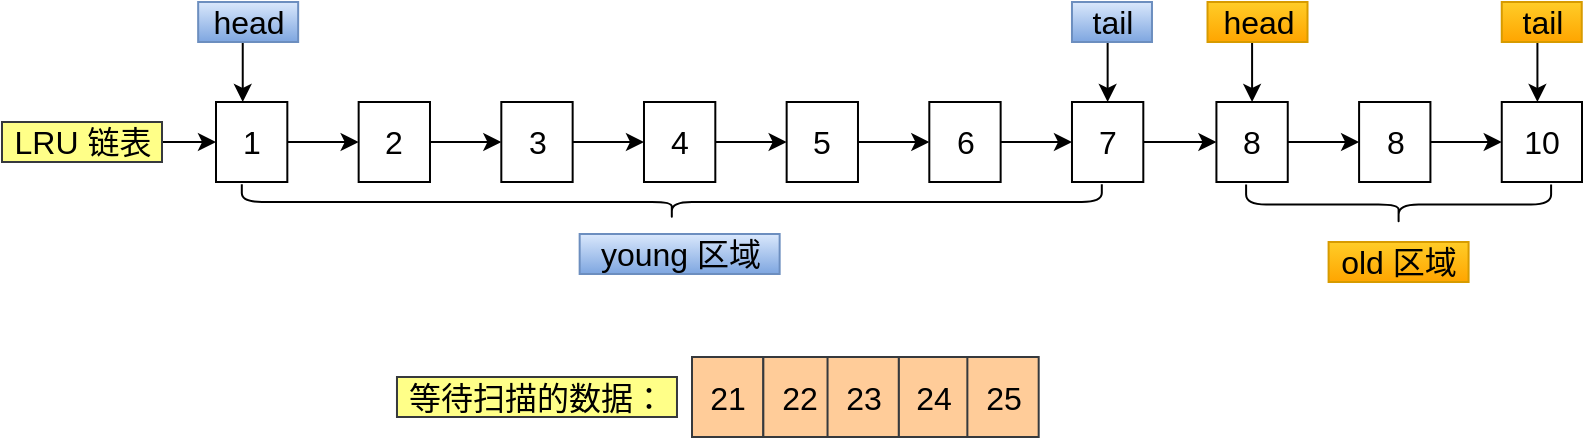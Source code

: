 <mxfile version="17.2.1" type="github">
  <diagram id="0I4Yx42l0y2RoW9GGamC" name="Page-1">
    <mxGraphModel dx="1185" dy="475" grid="1" gridSize="10" guides="1" tooltips="1" connect="1" arrows="1" fold="1" page="1" pageScale="1" pageWidth="827" pageHeight="1169" math="0" shadow="0">
      <root>
        <mxCell id="0" />
        <mxCell id="1" parent="0" />
        <mxCell id="rhkpsvwqHkgdm5iYqyDg-1" value="1" style="rounded=0;whiteSpace=wrap;html=1;fontSize=16;" vertex="1" parent="1">
          <mxGeometry x="106.998" y="240" width="35.666" height="40" as="geometry" />
        </mxCell>
        <mxCell id="rhkpsvwqHkgdm5iYqyDg-2" value="" style="endArrow=classic;html=1;rounded=0;entryX=0;entryY=0;entryDx=0;entryDy=0;fontSize=16;" edge="1" parent="1">
          <mxGeometry width="50" height="50" relative="1" as="geometry">
            <mxPoint x="120.372" y="210" as="sourcePoint" />
            <mxPoint x="120.372" y="240" as="targetPoint" />
          </mxGeometry>
        </mxCell>
        <mxCell id="rhkpsvwqHkgdm5iYqyDg-3" value="head" style="text;html=1;align=center;verticalAlign=middle;resizable=0;points=[];autosize=1;strokeColor=#6c8ebf;fillColor=#dae8fc;fontSize=16;gradientColor=#7ea6e0;" vertex="1" parent="1">
          <mxGeometry x="98.081" y="190" width="50" height="20" as="geometry" />
        </mxCell>
        <mxCell id="rhkpsvwqHkgdm5iYqyDg-4" value="2" style="rounded=0;whiteSpace=wrap;html=1;fontSize=16;" vertex="1" parent="1">
          <mxGeometry x="178.33" y="240" width="35.666" height="40" as="geometry" />
        </mxCell>
        <mxCell id="rhkpsvwqHkgdm5iYqyDg-5" style="edgeStyle=orthogonalEdgeStyle;rounded=0;orthogonalLoop=1;jettySize=auto;html=1;entryX=0;entryY=0.5;entryDx=0;entryDy=0;fontSize=16;" edge="1" parent="1" source="rhkpsvwqHkgdm5iYqyDg-1" target="rhkpsvwqHkgdm5iYqyDg-4">
          <mxGeometry relative="1" as="geometry" />
        </mxCell>
        <mxCell id="rhkpsvwqHkgdm5iYqyDg-6" value="" style="shape=curlyBracket;whiteSpace=wrap;html=1;rounded=1;flipH=1;fontSize=16;rotation=90;" vertex="1" parent="1">
          <mxGeometry x="325.99" y="75" width="17.83" height="430" as="geometry" />
        </mxCell>
        <mxCell id="rhkpsvwqHkgdm5iYqyDg-7" value="young 区域" style="text;html=1;align=center;verticalAlign=middle;resizable=0;points=[];autosize=1;strokeColor=#6c8ebf;fillColor=#dae8fc;fontSize=16;gradientColor=#7ea6e0;" vertex="1" parent="1">
          <mxGeometry x="288.827" y="306" width="100" height="20" as="geometry" />
        </mxCell>
        <mxCell id="rhkpsvwqHkgdm5iYqyDg-8" value="old 区域" style="text;html=1;align=center;verticalAlign=middle;resizable=0;points=[];autosize=1;strokeColor=#d79b00;fillColor=#ffcd28;fontSize=16;gradientColor=#ffa500;" vertex="1" parent="1">
          <mxGeometry x="663.297" y="310" width="70" height="20" as="geometry" />
        </mxCell>
        <mxCell id="rhkpsvwqHkgdm5iYqyDg-9" style="edgeStyle=orthogonalEdgeStyle;rounded=0;orthogonalLoop=1;jettySize=auto;html=1;entryX=0;entryY=0.5;entryDx=0;entryDy=0;fontSize=16;" edge="1" parent="1" source="rhkpsvwqHkgdm5iYqyDg-10">
          <mxGeometry relative="1" as="geometry">
            <mxPoint x="320.993" y="260" as="targetPoint" />
          </mxGeometry>
        </mxCell>
        <mxCell id="rhkpsvwqHkgdm5iYqyDg-10" value="3" style="rounded=0;whiteSpace=wrap;html=1;fontSize=16;" vertex="1" parent="1">
          <mxGeometry x="249.661" y="240" width="35.666" height="40" as="geometry" />
        </mxCell>
        <mxCell id="rhkpsvwqHkgdm5iYqyDg-11" style="edgeStyle=orthogonalEdgeStyle;rounded=0;orthogonalLoop=1;jettySize=auto;html=1;entryX=0;entryY=0.5;entryDx=0;entryDy=0;fontSize=16;" edge="1" parent="1" source="rhkpsvwqHkgdm5iYqyDg-4" target="rhkpsvwqHkgdm5iYqyDg-10">
          <mxGeometry relative="1" as="geometry" />
        </mxCell>
        <mxCell id="rhkpsvwqHkgdm5iYqyDg-12" value="8" style="rounded=0;whiteSpace=wrap;html=1;fontSize=16;" vertex="1" parent="1">
          <mxGeometry x="607.212" y="240" width="35.666" height="40" as="geometry" />
        </mxCell>
        <mxCell id="rhkpsvwqHkgdm5iYqyDg-13" value="" style="endArrow=classic;html=1;rounded=0;entryX=0;entryY=0;entryDx=0;entryDy=0;fontSize=16;" edge="1" parent="1">
          <mxGeometry width="50" height="50" relative="1" as="geometry">
            <mxPoint x="552.822" y="210" as="sourcePoint" />
            <mxPoint x="552.822" y="240" as="targetPoint" />
          </mxGeometry>
        </mxCell>
        <mxCell id="rhkpsvwqHkgdm5iYqyDg-14" value="tail" style="text;html=1;align=center;verticalAlign=middle;resizable=0;points=[];autosize=1;strokeColor=#6c8ebf;fillColor=#dae8fc;fontSize=16;gradientColor=#7ea6e0;" vertex="1" parent="1">
          <mxGeometry x="534.989" y="190" width="40" height="20" as="geometry" />
        </mxCell>
        <mxCell id="rhkpsvwqHkgdm5iYqyDg-15" value="8" style="rounded=0;whiteSpace=wrap;html=1;fontSize=16;" vertex="1" parent="1">
          <mxGeometry x="678.544" y="240" width="35.666" height="40" as="geometry" />
        </mxCell>
        <mxCell id="rhkpsvwqHkgdm5iYqyDg-16" style="edgeStyle=orthogonalEdgeStyle;rounded=0;orthogonalLoop=1;jettySize=auto;html=1;entryX=0;entryY=0.5;entryDx=0;entryDy=0;fontSize=16;" edge="1" parent="1" source="rhkpsvwqHkgdm5iYqyDg-12" target="rhkpsvwqHkgdm5iYqyDg-15">
          <mxGeometry relative="1" as="geometry" />
        </mxCell>
        <mxCell id="rhkpsvwqHkgdm5iYqyDg-17" style="edgeStyle=orthogonalEdgeStyle;rounded=0;orthogonalLoop=1;jettySize=auto;html=1;entryX=0;entryY=0.5;entryDx=0;entryDy=0;fontSize=16;" edge="1" parent="1" target="rhkpsvwqHkgdm5iYqyDg-18">
          <mxGeometry relative="1" as="geometry">
            <mxPoint x="714.21" y="260" as="sourcePoint" />
          </mxGeometry>
        </mxCell>
        <mxCell id="rhkpsvwqHkgdm5iYqyDg-18" value="10" style="rounded=0;whiteSpace=wrap;html=1;fontSize=16;" vertex="1" parent="1">
          <mxGeometry x="749.876" y="240" width="40.124" height="40" as="geometry" />
        </mxCell>
        <mxCell id="rhkpsvwqHkgdm5iYqyDg-19" value="" style="endArrow=classic;html=1;rounded=0;entryX=0;entryY=0;entryDx=0;entryDy=0;fontSize=16;" edge="1" parent="1">
          <mxGeometry width="50" height="50" relative="1" as="geometry">
            <mxPoint x="625.045" y="210" as="sourcePoint" />
            <mxPoint x="625.045" y="240" as="targetPoint" />
          </mxGeometry>
        </mxCell>
        <mxCell id="rhkpsvwqHkgdm5iYqyDg-20" value="head" style="text;html=1;align=center;verticalAlign=middle;resizable=0;points=[];autosize=1;strokeColor=#d79b00;fillColor=#ffcd28;fontSize=16;gradientColor=#ffa500;" vertex="1" parent="1">
          <mxGeometry x="602.754" y="190" width="50" height="20" as="geometry" />
        </mxCell>
        <mxCell id="rhkpsvwqHkgdm5iYqyDg-21" value="" style="shape=curlyBracket;whiteSpace=wrap;html=1;rounded=1;flipH=1;fontSize=16;rotation=90;" vertex="1" parent="1">
          <mxGeometry x="688.27" y="215" width="20.06" height="152.5" as="geometry" />
        </mxCell>
        <mxCell id="rhkpsvwqHkgdm5iYqyDg-22" style="edgeStyle=orthogonalEdgeStyle;rounded=0;orthogonalLoop=1;jettySize=auto;html=1;entryX=0;entryY=0.5;entryDx=0;entryDy=0;fontSize=16;" edge="1" parent="1" source="rhkpsvwqHkgdm5iYqyDg-23" target="rhkpsvwqHkgdm5iYqyDg-1">
          <mxGeometry relative="1" as="geometry" />
        </mxCell>
        <mxCell id="rhkpsvwqHkgdm5iYqyDg-23" value="LRU 链表" style="text;html=1;align=center;verticalAlign=middle;resizable=0;points=[];autosize=1;strokeColor=#36393d;fillColor=#ffff88;fontSize=16;" vertex="1" parent="1">
          <mxGeometry y="250" width="80" height="20" as="geometry" />
        </mxCell>
        <mxCell id="rhkpsvwqHkgdm5iYqyDg-24" value="" style="endArrow=classic;html=1;rounded=0;entryX=0;entryY=0;entryDx=0;entryDy=0;fontSize=16;" edge="1" parent="1">
          <mxGeometry width="50" height="50" relative="1" as="geometry">
            <mxPoint x="767.709" y="210" as="sourcePoint" />
            <mxPoint x="767.709" y="240" as="targetPoint" />
          </mxGeometry>
        </mxCell>
        <mxCell id="rhkpsvwqHkgdm5iYqyDg-25" value="tail" style="text;html=1;align=center;verticalAlign=middle;resizable=0;points=[];autosize=1;strokeColor=#d79b00;fillColor=#ffcd28;fontSize=16;gradientColor=#ffa500;" vertex="1" parent="1">
          <mxGeometry x="749.876" y="190" width="40" height="20" as="geometry" />
        </mxCell>
        <mxCell id="rhkpsvwqHkgdm5iYqyDg-26" value="4" style="rounded=0;whiteSpace=wrap;html=1;fontSize=16;" vertex="1" parent="1">
          <mxGeometry x="320.993" y="240" width="35.666" height="40" as="geometry" />
        </mxCell>
        <mxCell id="rhkpsvwqHkgdm5iYqyDg-27" value="5" style="rounded=0;whiteSpace=wrap;html=1;fontSize=16;" vertex="1" parent="1">
          <mxGeometry x="392.325" y="240" width="35.666" height="40" as="geometry" />
        </mxCell>
        <mxCell id="rhkpsvwqHkgdm5iYqyDg-28" style="edgeStyle=orthogonalEdgeStyle;rounded=0;orthogonalLoop=1;jettySize=auto;html=1;entryX=0;entryY=0.5;entryDx=0;entryDy=0;fontSize=16;" edge="1" parent="1" source="rhkpsvwqHkgdm5iYqyDg-26" target="rhkpsvwqHkgdm5iYqyDg-27">
          <mxGeometry relative="1" as="geometry" />
        </mxCell>
        <mxCell id="rhkpsvwqHkgdm5iYqyDg-29" value="6" style="rounded=0;whiteSpace=wrap;html=1;fontSize=16;" vertex="1" parent="1">
          <mxGeometry x="463.657" y="240" width="35.666" height="40" as="geometry" />
        </mxCell>
        <mxCell id="rhkpsvwqHkgdm5iYqyDg-30" style="edgeStyle=orthogonalEdgeStyle;rounded=0;orthogonalLoop=1;jettySize=auto;html=1;fontSize=16;" edge="1" parent="1" source="rhkpsvwqHkgdm5iYqyDg-27" target="rhkpsvwqHkgdm5iYqyDg-29">
          <mxGeometry relative="1" as="geometry" />
        </mxCell>
        <mxCell id="rhkpsvwqHkgdm5iYqyDg-31" style="edgeStyle=orthogonalEdgeStyle;rounded=0;orthogonalLoop=1;jettySize=auto;html=1;entryX=0;entryY=0.5;entryDx=0;entryDy=0;fontSize=16;" edge="1" parent="1" source="rhkpsvwqHkgdm5iYqyDg-32" target="rhkpsvwqHkgdm5iYqyDg-12">
          <mxGeometry relative="1" as="geometry" />
        </mxCell>
        <mxCell id="rhkpsvwqHkgdm5iYqyDg-32" value="7" style="rounded=0;whiteSpace=wrap;html=1;fontSize=16;" vertex="1" parent="1">
          <mxGeometry x="534.989" y="240" width="35.666" height="40" as="geometry" />
        </mxCell>
        <mxCell id="rhkpsvwqHkgdm5iYqyDg-33" style="edgeStyle=orthogonalEdgeStyle;rounded=0;orthogonalLoop=1;jettySize=auto;html=1;fontSize=16;" edge="1" parent="1" source="rhkpsvwqHkgdm5iYqyDg-29" target="rhkpsvwqHkgdm5iYqyDg-32">
          <mxGeometry relative="1" as="geometry" />
        </mxCell>
        <mxCell id="rhkpsvwqHkgdm5iYqyDg-36" value="21" style="rounded=0;whiteSpace=wrap;html=1;fontSize=16;fillColor=#ffcc99;strokeColor=#36393d;" vertex="1" parent="1">
          <mxGeometry x="344.998" y="367.5" width="35.666" height="40" as="geometry" />
        </mxCell>
        <mxCell id="rhkpsvwqHkgdm5iYqyDg-37" value="22" style="rounded=0;whiteSpace=wrap;html=1;fontSize=16;fillColor=#ffcc99;strokeColor=#36393d;" vertex="1" parent="1">
          <mxGeometry x="380.668" y="367.5" width="35.666" height="40" as="geometry" />
        </mxCell>
        <mxCell id="rhkpsvwqHkgdm5iYqyDg-39" value="23" style="rounded=0;whiteSpace=wrap;html=1;fontSize=16;fillColor=#ffcc99;strokeColor=#36393d;" vertex="1" parent="1">
          <mxGeometry x="412.768" y="367.5" width="35.666" height="40" as="geometry" />
        </mxCell>
        <mxCell id="rhkpsvwqHkgdm5iYqyDg-40" value="24" style="rounded=0;whiteSpace=wrap;html=1;fontSize=16;fillColor=#ffcc99;strokeColor=#36393d;" vertex="1" parent="1">
          <mxGeometry x="448.438" y="367.5" width="35.666" height="40" as="geometry" />
        </mxCell>
        <mxCell id="rhkpsvwqHkgdm5iYqyDg-41" value="25" style="rounded=0;whiteSpace=wrap;html=1;fontSize=16;fillColor=#ffcc99;strokeColor=#36393d;" vertex="1" parent="1">
          <mxGeometry x="482.678" y="367.5" width="35.666" height="40" as="geometry" />
        </mxCell>
        <mxCell id="rhkpsvwqHkgdm5iYqyDg-42" value="等待扫描的数据：" style="text;html=1;align=center;verticalAlign=middle;resizable=0;points=[];autosize=1;fontSize=16;fillColor=#ffff88;strokeColor=#36393d;" vertex="1" parent="1">
          <mxGeometry x="197.49" y="377.5" width="140" height="20" as="geometry" />
        </mxCell>
      </root>
    </mxGraphModel>
  </diagram>
</mxfile>
